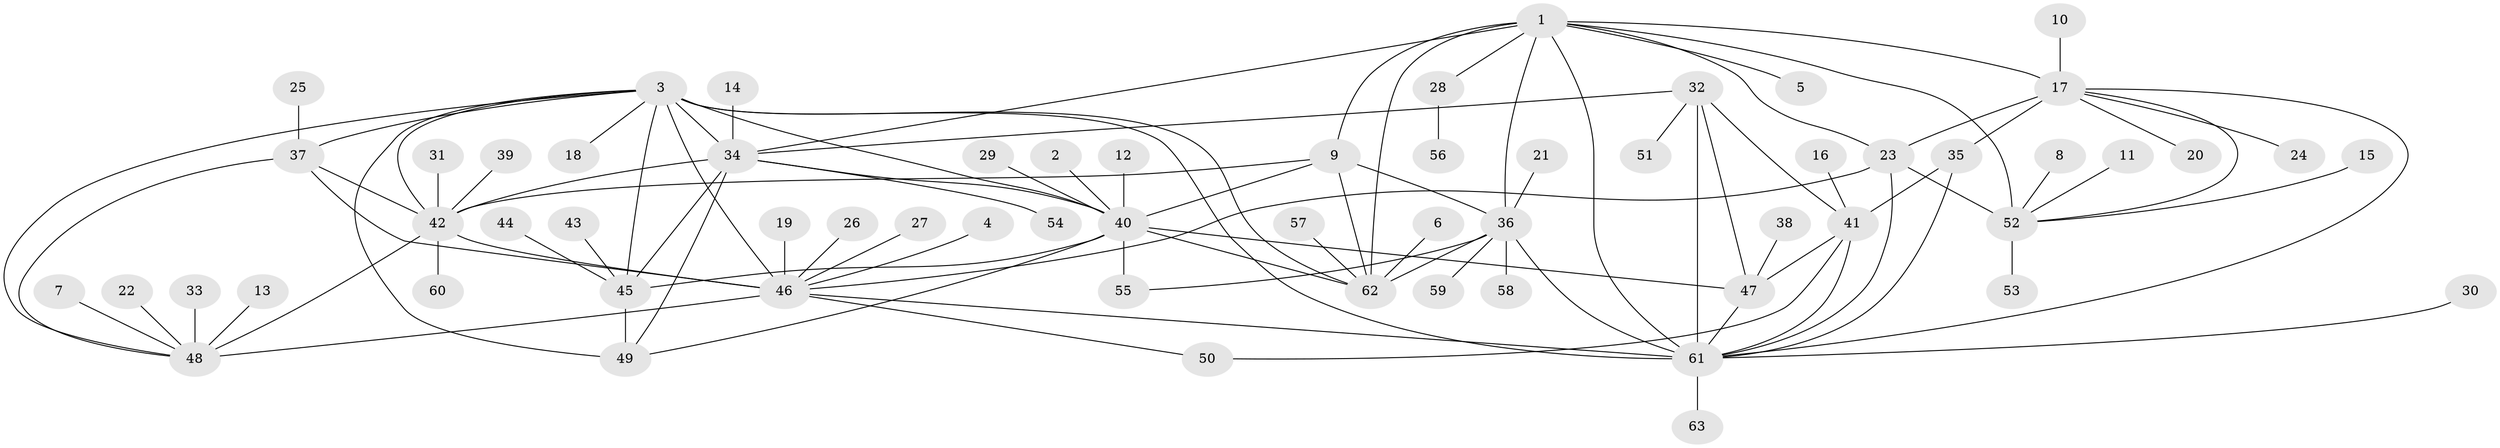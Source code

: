 // original degree distribution, {11: 0.040983606557377046, 7: 0.04918032786885246, 10: 0.01639344262295082, 8: 0.04918032786885246, 6: 0.04918032786885246, 9: 0.02459016393442623, 12: 0.01639344262295082, 3: 0.02459016393442623, 2: 0.18032786885245902, 1: 0.5327868852459017, 4: 0.01639344262295082}
// Generated by graph-tools (version 1.1) at 2025/26/03/09/25 03:26:36]
// undirected, 63 vertices, 100 edges
graph export_dot {
graph [start="1"]
  node [color=gray90,style=filled];
  1;
  2;
  3;
  4;
  5;
  6;
  7;
  8;
  9;
  10;
  11;
  12;
  13;
  14;
  15;
  16;
  17;
  18;
  19;
  20;
  21;
  22;
  23;
  24;
  25;
  26;
  27;
  28;
  29;
  30;
  31;
  32;
  33;
  34;
  35;
  36;
  37;
  38;
  39;
  40;
  41;
  42;
  43;
  44;
  45;
  46;
  47;
  48;
  49;
  50;
  51;
  52;
  53;
  54;
  55;
  56;
  57;
  58;
  59;
  60;
  61;
  62;
  63;
  1 -- 5 [weight=1.0];
  1 -- 9 [weight=2.0];
  1 -- 17 [weight=2.0];
  1 -- 23 [weight=4.0];
  1 -- 28 [weight=1.0];
  1 -- 34 [weight=1.0];
  1 -- 36 [weight=2.0];
  1 -- 52 [weight=2.0];
  1 -- 61 [weight=1.0];
  1 -- 62 [weight=4.0];
  2 -- 40 [weight=1.0];
  3 -- 18 [weight=1.0];
  3 -- 34 [weight=2.0];
  3 -- 37 [weight=1.0];
  3 -- 40 [weight=2.0];
  3 -- 42 [weight=1.0];
  3 -- 45 [weight=2.0];
  3 -- 46 [weight=2.0];
  3 -- 48 [weight=1.0];
  3 -- 49 [weight=2.0];
  3 -- 61 [weight=2.0];
  3 -- 62 [weight=1.0];
  4 -- 46 [weight=1.0];
  6 -- 62 [weight=1.0];
  7 -- 48 [weight=1.0];
  8 -- 52 [weight=1.0];
  9 -- 36 [weight=1.0];
  9 -- 40 [weight=1.0];
  9 -- 42 [weight=1.0];
  9 -- 62 [weight=2.0];
  10 -- 17 [weight=1.0];
  11 -- 52 [weight=1.0];
  12 -- 40 [weight=1.0];
  13 -- 48 [weight=1.0];
  14 -- 34 [weight=1.0];
  15 -- 52 [weight=1.0];
  16 -- 41 [weight=1.0];
  17 -- 20 [weight=1.0];
  17 -- 23 [weight=2.0];
  17 -- 24 [weight=1.0];
  17 -- 35 [weight=1.0];
  17 -- 52 [weight=1.0];
  17 -- 61 [weight=1.0];
  19 -- 46 [weight=1.0];
  21 -- 36 [weight=1.0];
  22 -- 48 [weight=1.0];
  23 -- 46 [weight=1.0];
  23 -- 52 [weight=2.0];
  23 -- 61 [weight=1.0];
  25 -- 37 [weight=1.0];
  26 -- 46 [weight=1.0];
  27 -- 46 [weight=1.0];
  28 -- 56 [weight=1.0];
  29 -- 40 [weight=1.0];
  30 -- 61 [weight=1.0];
  31 -- 42 [weight=1.0];
  32 -- 34 [weight=1.0];
  32 -- 41 [weight=2.0];
  32 -- 47 [weight=2.0];
  32 -- 51 [weight=1.0];
  32 -- 61 [weight=4.0];
  33 -- 48 [weight=1.0];
  34 -- 40 [weight=1.0];
  34 -- 42 [weight=1.0];
  34 -- 45 [weight=1.0];
  34 -- 49 [weight=1.0];
  34 -- 54 [weight=1.0];
  35 -- 41 [weight=1.0];
  35 -- 61 [weight=1.0];
  36 -- 55 [weight=1.0];
  36 -- 58 [weight=1.0];
  36 -- 59 [weight=1.0];
  36 -- 61 [weight=1.0];
  36 -- 62 [weight=2.0];
  37 -- 42 [weight=1.0];
  37 -- 46 [weight=2.0];
  37 -- 48 [weight=1.0];
  38 -- 47 [weight=1.0];
  39 -- 42 [weight=1.0];
  40 -- 45 [weight=1.0];
  40 -- 47 [weight=1.0];
  40 -- 49 [weight=1.0];
  40 -- 55 [weight=1.0];
  40 -- 62 [weight=1.0];
  41 -- 47 [weight=1.0];
  41 -- 50 [weight=1.0];
  41 -- 61 [weight=2.0];
  42 -- 46 [weight=2.0];
  42 -- 48 [weight=1.0];
  42 -- 60 [weight=1.0];
  43 -- 45 [weight=1.0];
  44 -- 45 [weight=1.0];
  45 -- 49 [weight=1.0];
  46 -- 48 [weight=2.0];
  46 -- 50 [weight=1.0];
  46 -- 61 [weight=1.0];
  47 -- 61 [weight=2.0];
  52 -- 53 [weight=1.0];
  57 -- 62 [weight=1.0];
  61 -- 63 [weight=1.0];
}
